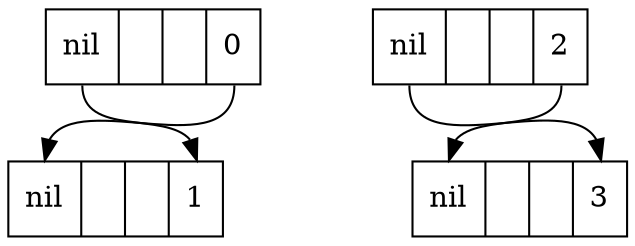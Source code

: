 digraph SPLIT {

  0 [ shape=record, label="<f1>nil| | | <f2> 0" ]
  1 [ shape=record, label="<f1>nil| | | <f2> 1" ]
  2 [ shape=record, label="<f1>nil| | | <f2> 2" ]
  3 [ shape=record, label="<f1>nil| | | <f2> 3" ]

  "0":f1 -> "1":f2;
  "0":"f2" -> "1":"f1";
  2:"f1" -> 3:"f2";
  2:f2 -> 3:f1;
}
